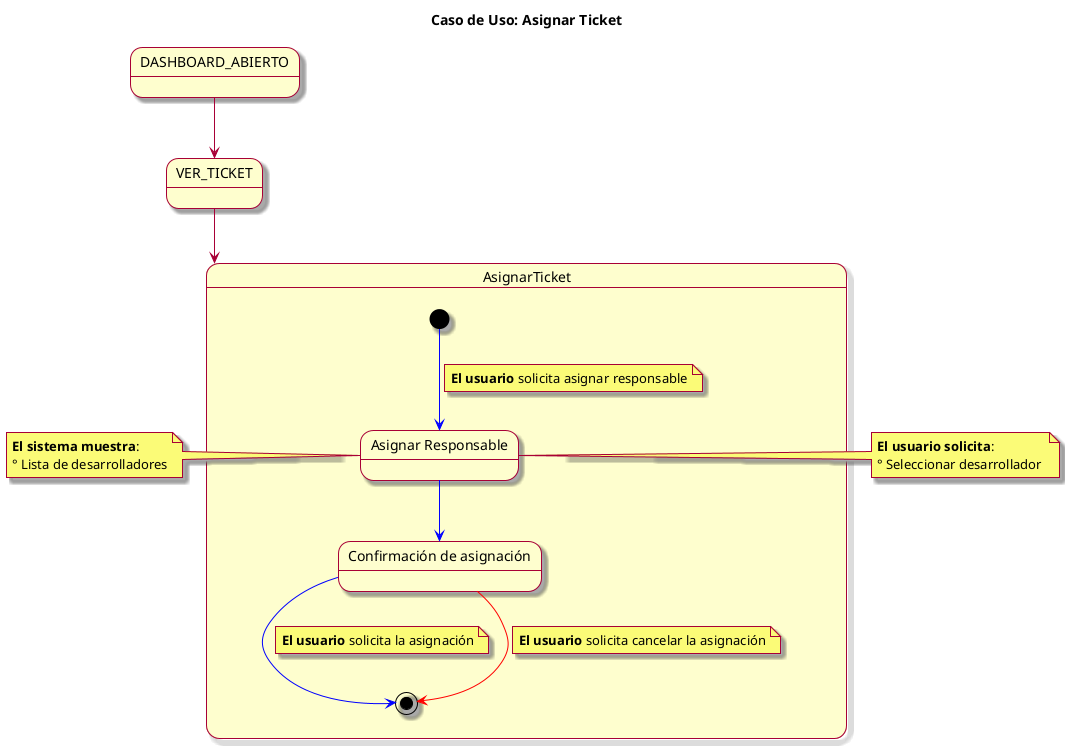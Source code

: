 @startuml
skin rose
title Caso de Uso: Asignar Ticket

state DASHBOARD_ABIERTO
state VER_TICKET

DASHBOARD_ABIERTO --> VER_TICKET
VER_TICKET --> AsignarTicket

state AsignarTicket {

  [*] -[#blue]-> ingresarVerTicket
  note on link: **El usuario** solicita asignar responsable
  state "Asignar Responsable" as ingresarVerTicket
  ingresarVerTicket -[#blue]-> confirmarAsignacion
  state "Confirmación de asignación" as confirmarAsignacion
  confirmarAsignacion -[#blue]-> [*]
  note on link: **El usuario** solicita la asignación
    
  confirmarAsignacion -[#red]-> [*]
  note on link: **El usuario** solicita cancelar la asignación
    
}

note left of ingresarVerTicket
  **El sistema muestra**: 
  ° Lista de desarrolladores
end note

note left of ingresarVerTicket
  **El usuario solicita**: 
  ° Seleccionar desarrollador 
end note

@enduml